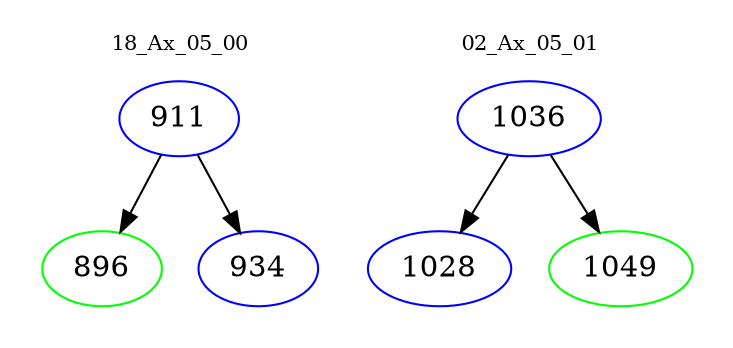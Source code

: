 digraph{
subgraph cluster_0 {
color = white
label = "18_Ax_05_00";
fontsize=10;
T0_911 [label="911", color="blue"]
T0_911 -> T0_896 [color="black"]
T0_896 [label="896", color="green"]
T0_911 -> T0_934 [color="black"]
T0_934 [label="934", color="blue"]
}
subgraph cluster_1 {
color = white
label = "02_Ax_05_01";
fontsize=10;
T1_1036 [label="1036", color="blue"]
T1_1036 -> T1_1028 [color="black"]
T1_1028 [label="1028", color="blue"]
T1_1036 -> T1_1049 [color="black"]
T1_1049 [label="1049", color="green"]
}
}
